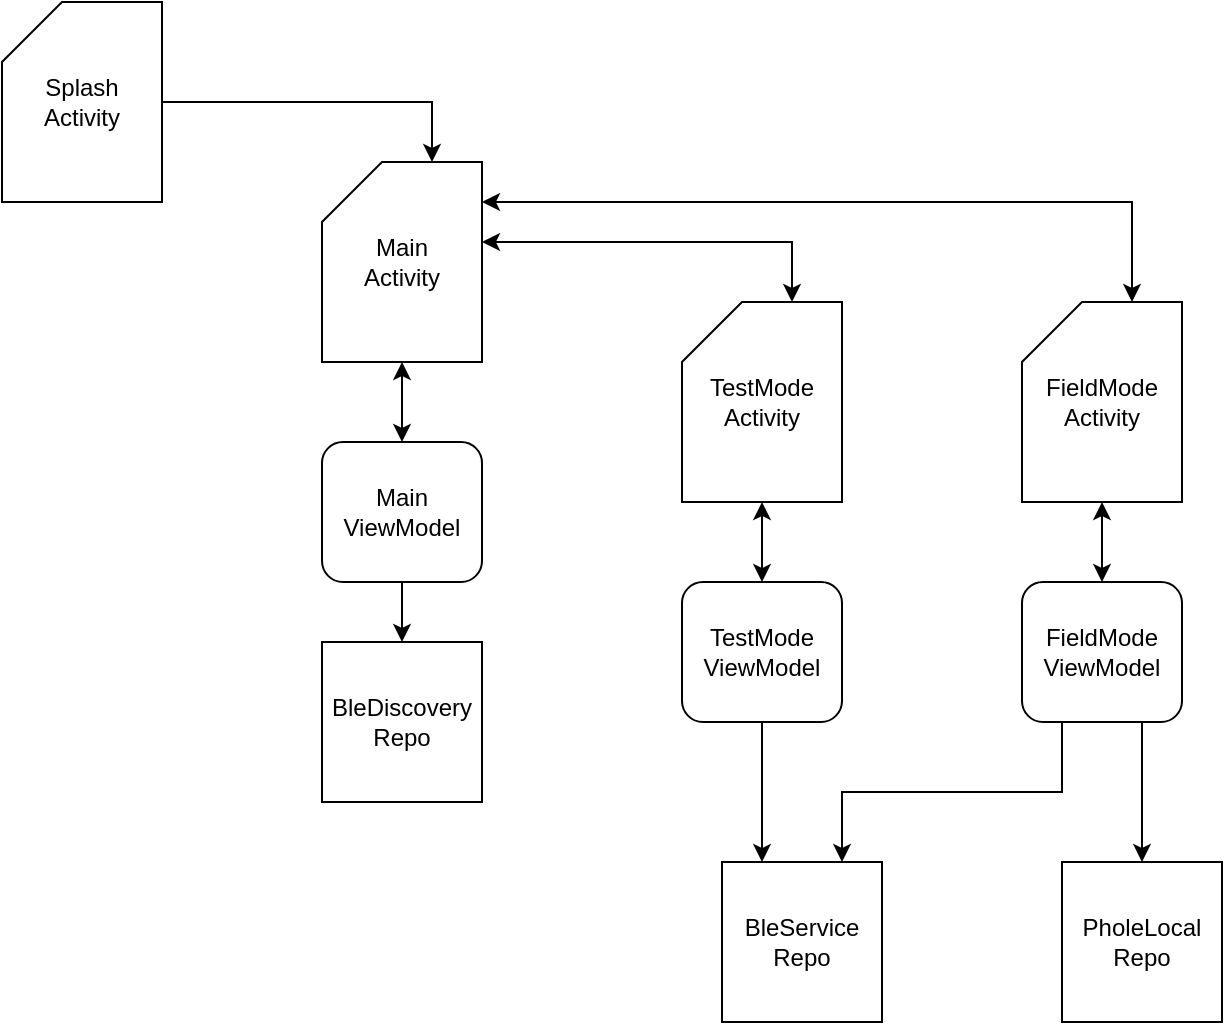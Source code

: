 <mxfile version="24.7.17">
  <diagram name="Page-1" id="sAGObBUAAEamnssd4HG2">
    <mxGraphModel dx="1010" dy="654" grid="1" gridSize="10" guides="1" tooltips="1" connect="1" arrows="1" fold="1" page="1" pageScale="1" pageWidth="850" pageHeight="1100" math="0" shadow="0">
      <root>
        <mxCell id="0" />
        <mxCell id="1" parent="0" />
        <mxCell id="vPI3KRENElBum65mtrn0-1" value="Splash&lt;div&gt;Activity&lt;/div&gt;" style="shape=card;whiteSpace=wrap;html=1;" parent="1" vertex="1">
          <mxGeometry x="120" y="170" width="80" height="100" as="geometry" />
        </mxCell>
        <mxCell id="vPI3KRENElBum65mtrn0-12" style="edgeStyle=orthogonalEdgeStyle;rounded=0;orthogonalLoop=1;jettySize=auto;html=1;entryX=0.5;entryY=0;entryDx=0;entryDy=0;startArrow=classic;startFill=1;" parent="1" source="vPI3KRENElBum65mtrn0-2" target="vPI3KRENElBum65mtrn0-9" edge="1">
          <mxGeometry relative="1" as="geometry" />
        </mxCell>
        <mxCell id="vPI3KRENElBum65mtrn0-2" value="Main&lt;div&gt;Activity&lt;/div&gt;" style="shape=card;whiteSpace=wrap;html=1;" parent="1" vertex="1">
          <mxGeometry x="280" y="250" width="80" height="100" as="geometry" />
        </mxCell>
        <mxCell id="vPI3KRENElBum65mtrn0-13" style="edgeStyle=orthogonalEdgeStyle;rounded=0;orthogonalLoop=1;jettySize=auto;html=1;entryX=0.5;entryY=0;entryDx=0;entryDy=0;startArrow=classic;startFill=1;" parent="1" source="vPI3KRENElBum65mtrn0-3" target="vPI3KRENElBum65mtrn0-10" edge="1">
          <mxGeometry relative="1" as="geometry">
            <Array as="points">
              <mxPoint x="500" y="430" />
              <mxPoint x="500" y="430" />
            </Array>
          </mxGeometry>
        </mxCell>
        <mxCell id="vPI3KRENElBum65mtrn0-3" value="TestMode&lt;div&gt;Activity&lt;/div&gt;" style="shape=card;whiteSpace=wrap;html=1;" parent="1" vertex="1">
          <mxGeometry x="460" y="320" width="80" height="100" as="geometry" />
        </mxCell>
        <mxCell id="vPI3KRENElBum65mtrn0-14" style="edgeStyle=orthogonalEdgeStyle;rounded=0;orthogonalLoop=1;jettySize=auto;html=1;entryX=0.5;entryY=0;entryDx=0;entryDy=0;startArrow=classic;startFill=1;" parent="1" source="vPI3KRENElBum65mtrn0-4" target="vPI3KRENElBum65mtrn0-11" edge="1">
          <mxGeometry relative="1" as="geometry" />
        </mxCell>
        <mxCell id="vPI3KRENElBum65mtrn0-4" value="FieldMode&lt;div&gt;Activity&lt;/div&gt;" style="shape=card;whiteSpace=wrap;html=1;" parent="1" vertex="1">
          <mxGeometry x="630" y="320" width="80" height="100" as="geometry" />
        </mxCell>
        <mxCell id="vPI3KRENElBum65mtrn0-5" style="edgeStyle=orthogonalEdgeStyle;rounded=0;orthogonalLoop=1;jettySize=auto;html=1;entryX=0;entryY=0;entryDx=55;entryDy=0;entryPerimeter=0;" parent="1" source="vPI3KRENElBum65mtrn0-1" target="vPI3KRENElBum65mtrn0-2" edge="1">
          <mxGeometry relative="1" as="geometry" />
        </mxCell>
        <mxCell id="vPI3KRENElBum65mtrn0-6" style="edgeStyle=orthogonalEdgeStyle;rounded=0;orthogonalLoop=1;jettySize=auto;html=1;startArrow=classic;startFill=1;entryX=0;entryY=0;entryDx=55;entryDy=0;entryPerimeter=0;" parent="1" target="vPI3KRENElBum65mtrn0-3" edge="1">
          <mxGeometry relative="1" as="geometry">
            <mxPoint x="360" y="290" as="sourcePoint" />
            <mxPoint x="515" y="310" as="targetPoint" />
            <Array as="points">
              <mxPoint x="515" y="290" />
            </Array>
          </mxGeometry>
        </mxCell>
        <mxCell id="vPI3KRENElBum65mtrn0-8" style="edgeStyle=orthogonalEdgeStyle;rounded=0;orthogonalLoop=1;jettySize=auto;html=1;entryX=0;entryY=0;entryDx=55;entryDy=0;entryPerimeter=0;startArrow=classic;startFill=1;" parent="1" source="vPI3KRENElBum65mtrn0-2" target="vPI3KRENElBum65mtrn0-4" edge="1">
          <mxGeometry relative="1" as="geometry">
            <Array as="points">
              <mxPoint x="685" y="270" />
            </Array>
          </mxGeometry>
        </mxCell>
        <mxCell id="vPI3KRENElBum65mtrn0-16" style="edgeStyle=orthogonalEdgeStyle;rounded=0;orthogonalLoop=1;jettySize=auto;html=1;exitX=0.5;exitY=1;exitDx=0;exitDy=0;entryX=0.5;entryY=0;entryDx=0;entryDy=0;" parent="1" source="vPI3KRENElBum65mtrn0-9" target="vPI3KRENElBum65mtrn0-15" edge="1">
          <mxGeometry relative="1" as="geometry" />
        </mxCell>
        <mxCell id="vPI3KRENElBum65mtrn0-9" value="Main&lt;div&gt;ViewModel&lt;/div&gt;" style="rounded=1;whiteSpace=wrap;html=1;" parent="1" vertex="1">
          <mxGeometry x="280" y="390" width="80" height="70" as="geometry" />
        </mxCell>
        <mxCell id="vPI3KRENElBum65mtrn0-18" style="edgeStyle=orthogonalEdgeStyle;rounded=0;orthogonalLoop=1;jettySize=auto;html=1;entryX=0.25;entryY=0;entryDx=0;entryDy=0;" parent="1" source="vPI3KRENElBum65mtrn0-10" target="vPI3KRENElBum65mtrn0-17" edge="1">
          <mxGeometry relative="1" as="geometry" />
        </mxCell>
        <mxCell id="vPI3KRENElBum65mtrn0-10" value="TestMode&lt;div&gt;ViewModel&lt;/div&gt;" style="rounded=1;whiteSpace=wrap;html=1;" parent="1" vertex="1">
          <mxGeometry x="460" y="460" width="80" height="70" as="geometry" />
        </mxCell>
        <mxCell id="vPI3KRENElBum65mtrn0-19" style="edgeStyle=orthogonalEdgeStyle;rounded=0;orthogonalLoop=1;jettySize=auto;html=1;entryX=0.75;entryY=0;entryDx=0;entryDy=0;exitX=0.25;exitY=1;exitDx=0;exitDy=0;" parent="1" source="vPI3KRENElBum65mtrn0-11" target="vPI3KRENElBum65mtrn0-17" edge="1">
          <mxGeometry relative="1" as="geometry" />
        </mxCell>
        <mxCell id="vPI3KRENElBum65mtrn0-21" style="edgeStyle=orthogonalEdgeStyle;rounded=0;orthogonalLoop=1;jettySize=auto;html=1;entryX=0.5;entryY=0;entryDx=0;entryDy=0;exitX=0.75;exitY=1;exitDx=0;exitDy=0;" parent="1" source="vPI3KRENElBum65mtrn0-11" target="vPI3KRENElBum65mtrn0-20" edge="1">
          <mxGeometry relative="1" as="geometry" />
        </mxCell>
        <mxCell id="vPI3KRENElBum65mtrn0-11" value="&lt;div&gt;FieldMode&lt;br&gt;ViewModel&lt;/div&gt;" style="rounded=1;whiteSpace=wrap;html=1;" parent="1" vertex="1">
          <mxGeometry x="630" y="460" width="80" height="70" as="geometry" />
        </mxCell>
        <mxCell id="vPI3KRENElBum65mtrn0-15" value="BleDiscovery&lt;div&gt;Repo&lt;/div&gt;" style="rounded=0;whiteSpace=wrap;html=1;" parent="1" vertex="1">
          <mxGeometry x="280" y="490" width="80" height="80" as="geometry" />
        </mxCell>
        <mxCell id="vPI3KRENElBum65mtrn0-17" value="BleService&lt;div&gt;Repo&lt;/div&gt;" style="rounded=0;whiteSpace=wrap;html=1;" parent="1" vertex="1">
          <mxGeometry x="480" y="600" width="80" height="80" as="geometry" />
        </mxCell>
        <mxCell id="vPI3KRENElBum65mtrn0-20" value="PholeLocal&lt;div&gt;Repo&lt;/div&gt;" style="rounded=0;whiteSpace=wrap;html=1;" parent="1" vertex="1">
          <mxGeometry x="650" y="600" width="80" height="80" as="geometry" />
        </mxCell>
      </root>
    </mxGraphModel>
  </diagram>
</mxfile>
